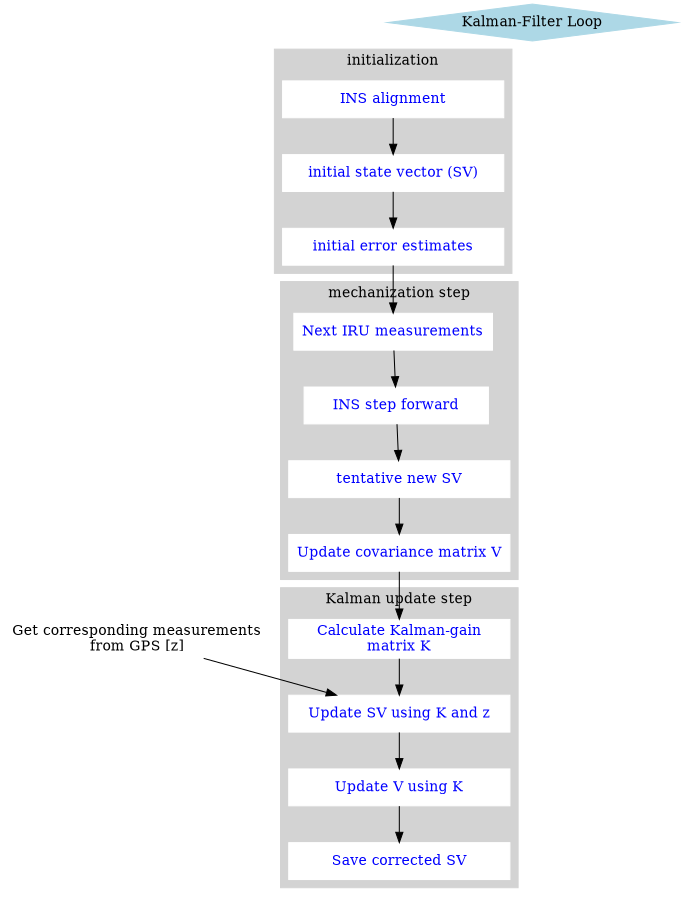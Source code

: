 digraph GPC {
  subgraph "cluster2" {
    node [style=filled,color=white,fontcolor=blue];
    style=filled;
    color=lightgrey;
    "Calculate Kalman-gain\nmatrix K" -> "Update SV using K and z" -> "Update V using K" -> "Save corrected SV" [];
    label="Kalman update step";
  }
  subgraph "cluster1" {
    node [style=filled,color=white,fontcolor=blue];
    style=filled;
    color=lightgrey;
    "Next IRU measurements" -> "INS step forward" -> "tentative new SV" -> "Update covariance matrix V" [];
    label="mechanization step";
  }
  subgraph "cluster0" {
    node [style=filled,color=white,fontcolor=blue];
    style=filled;
    color=lightgrey;
    "INS alignment" -> "initial state vector (SV)" -> "initial error estimates" [weight=9];
    label="initialization";
  }
    
  size ="8,6";
   node [style=filled, color=lightblue];
  "Kalman-Filter Loop" [shape=Mdiamond];
   node [style=filled, color=white];
  ## {rank=same;"check for\nrequired variables";"Savitzky-Golay filter\napplied to velocity errors";"construct high-\nrate variables\nby interpolation";}
  "INS alignment" [shape=box, width=3];
  "initial state vector (SV)" [shape=box, width=3];
  "initial error estimates" [shape=box, width=3];
  "Next IRU measurements" [shape=box, width=2.5];
  "INS step forward" [shape=box, width=2.5];
  "tentative new SV" [shape=box, width=3];
  "Update covariance matrix V" [shape=box, width=3];
  "Calculate Kalman-gain\nmatrix K" [shape=box, width=3];
  "Get corresponding measurements\nfrom GPS [z]" [shape=box, width=3];
  "Update SV using K and z" [shape=box, width=3];
  "Update V using K" [shape=box, width=3];
  "Save corrected SV" [shape=box, width=3];
  
  "Kalman-Filter Loop" -> "INS alignment" [style="invis", weight=1];
  "Kalman-Filter Loop" -> "Next IRU measurements" [style="invis", weight=1];
  "Kalman-Filter Loop" -> "Calculate Kalman-gain\nmatrix K" [style="invis", weight=1];
  "initial error estimates" -> "Next IRU measurements" [weight=8];
  "Update covariance matrix V" -> "Calculate Kalman-gain\nmatrix K" [weight=8];
  "Get corresponding measurements\nfrom GPS [z]" -> "Update SV using K and z" [weight=8];
  # "CorrectPitch ()" -> "construct high-\nrate variables\nby interpolation" [weight=8];
  # "set dimensions of matrix" -> "Return" [weight=1]
  # "rotate to a-frame" -> "Return" [style="invis",weight=1]
  # "interpolate for\nmissing values" -> "Savitzky-Golay filter\napplied to velocity errors" [color=red, weight=0]
}
